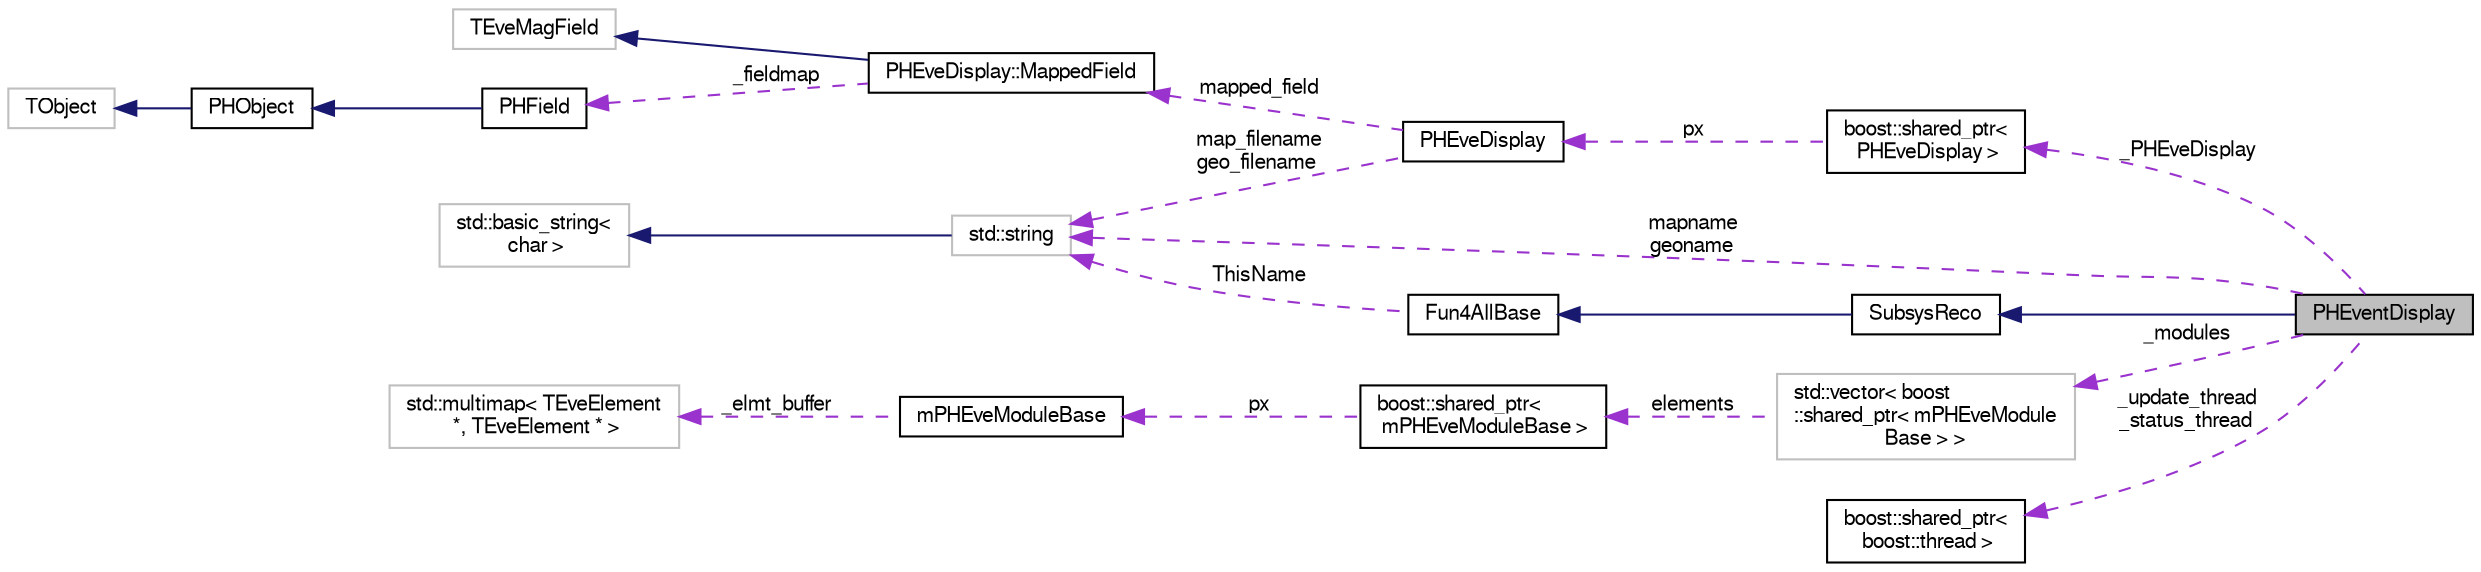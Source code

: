 digraph "PHEventDisplay"
{
  bgcolor="transparent";
  edge [fontname="FreeSans",fontsize="10",labelfontname="FreeSans",labelfontsize="10"];
  node [fontname="FreeSans",fontsize="10",shape=record];
  rankdir="LR";
  Node1 [label="PHEventDisplay",height=0.2,width=0.4,color="black", fillcolor="grey75", style="filled" fontcolor="black"];
  Node2 -> Node1 [dir="back",color="midnightblue",fontsize="10",style="solid",fontname="FreeSans"];
  Node2 [label="SubsysReco",height=0.2,width=0.4,color="black",URL="$d0/d32/classSubsysReco.html"];
  Node3 -> Node2 [dir="back",color="midnightblue",fontsize="10",style="solid",fontname="FreeSans"];
  Node3 [label="Fun4AllBase",height=0.2,width=0.4,color="black",URL="$d5/dec/classFun4AllBase.html"];
  Node4 -> Node3 [dir="back",color="darkorchid3",fontsize="10",style="dashed",label=" ThisName" ,fontname="FreeSans"];
  Node4 [label="std::string",height=0.2,width=0.4,color="grey75",tooltip="STL class. "];
  Node5 -> Node4 [dir="back",color="midnightblue",fontsize="10",style="solid",fontname="FreeSans"];
  Node5 [label="std::basic_string\<\l char \>",height=0.2,width=0.4,color="grey75",tooltip="STL class. "];
  Node6 -> Node1 [dir="back",color="darkorchid3",fontsize="10",style="dashed",label=" _PHEveDisplay" ,fontname="FreeSans"];
  Node6 [label="boost::shared_ptr\<\l PHEveDisplay \>",height=0.2,width=0.4,color="black",URL="$da/d18/classboost_1_1shared__ptr.html"];
  Node7 -> Node6 [dir="back",color="darkorchid3",fontsize="10",style="dashed",label=" px" ,fontname="FreeSans"];
  Node7 [label="PHEveDisplay",height=0.2,width=0.4,color="black",URL="$df/d41/classPHEveDisplay.html"];
  Node8 -> Node7 [dir="back",color="darkorchid3",fontsize="10",style="dashed",label=" mapped_field" ,fontname="FreeSans"];
  Node8 [label="PHEveDisplay::MappedField",height=0.2,width=0.4,color="black",URL="$db/d3c/classPHEveDisplay_1_1MappedField.html"];
  Node9 -> Node8 [dir="back",color="midnightblue",fontsize="10",style="solid",fontname="FreeSans"];
  Node9 [label="TEveMagField",height=0.2,width=0.4,color="grey75"];
  Node10 -> Node8 [dir="back",color="darkorchid3",fontsize="10",style="dashed",label=" _fieldmap" ,fontname="FreeSans"];
  Node10 [label="PHField",height=0.2,width=0.4,color="black",URL="$da/ddc/classPHField.html",tooltip="transient DST object for field storage and access "];
  Node11 -> Node10 [dir="back",color="midnightblue",fontsize="10",style="solid",fontname="FreeSans"];
  Node11 [label="PHObject",height=0.2,width=0.4,color="black",URL="$d9/d24/classPHObject.html"];
  Node12 -> Node11 [dir="back",color="midnightblue",fontsize="10",style="solid",fontname="FreeSans"];
  Node12 [label="TObject",height=0.2,width=0.4,color="grey75"];
  Node4 -> Node7 [dir="back",color="darkorchid3",fontsize="10",style="dashed",label=" map_filename\ngeo_filename" ,fontname="FreeSans"];
  Node13 -> Node1 [dir="back",color="darkorchid3",fontsize="10",style="dashed",label=" _modules" ,fontname="FreeSans"];
  Node13 [label="std::vector\< boost\l::shared_ptr\< mPHEveModule\lBase \> \>",height=0.2,width=0.4,color="grey75"];
  Node14 -> Node13 [dir="back",color="darkorchid3",fontsize="10",style="dashed",label=" elements" ,fontname="FreeSans"];
  Node14 [label="boost::shared_ptr\<\l mPHEveModuleBase \>",height=0.2,width=0.4,color="black",URL="$da/d18/classboost_1_1shared__ptr.html"];
  Node15 -> Node14 [dir="back",color="darkorchid3",fontsize="10",style="dashed",label=" px" ,fontname="FreeSans"];
  Node15 [label="mPHEveModuleBase",height=0.2,width=0.4,color="black",URL="$d0/d41/classmPHEveModuleBase.html"];
  Node16 -> Node15 [dir="back",color="darkorchid3",fontsize="10",style="dashed",label=" _elmt_buffer" ,fontname="FreeSans"];
  Node16 [label="std::multimap\< TEveElement\l *, TEveElement * \>",height=0.2,width=0.4,color="grey75"];
  Node4 -> Node1 [dir="back",color="darkorchid3",fontsize="10",style="dashed",label=" mapname\ngeoname" ,fontname="FreeSans"];
  Node17 -> Node1 [dir="back",color="darkorchid3",fontsize="10",style="dashed",label=" _update_thread\n_status_thread" ,fontname="FreeSans"];
  Node17 [label="boost::shared_ptr\<\l boost::thread \>",height=0.2,width=0.4,color="black",URL="$da/d18/classboost_1_1shared__ptr.html"];
}
